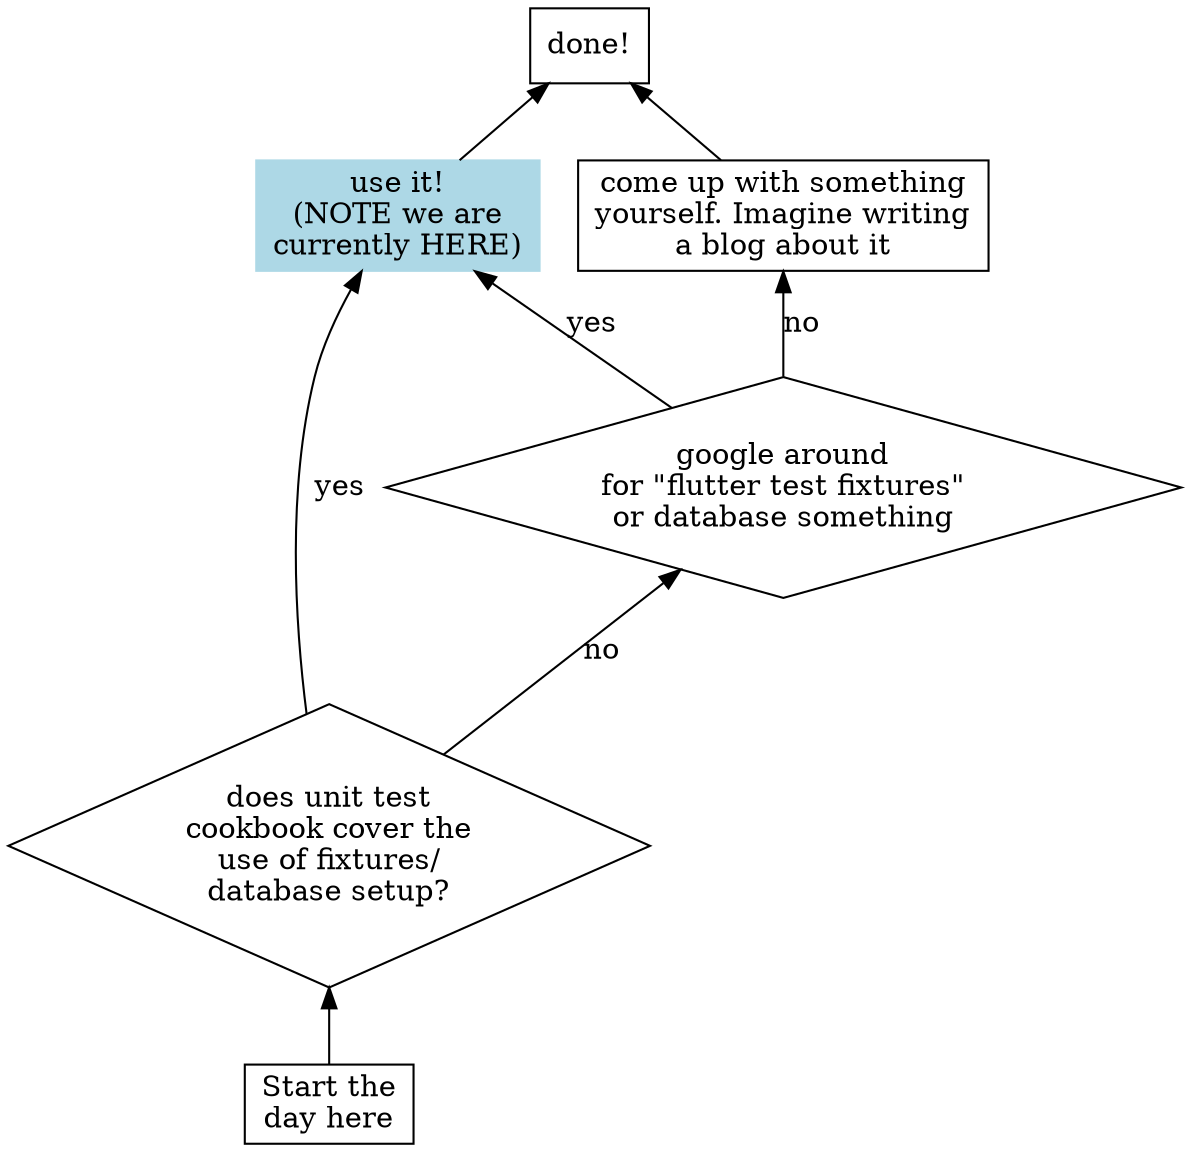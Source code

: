 digraph g {
node [shape=rect];

rankdir=BT;

node_9050 [label="done!"];
node_7050->node_9050;
node_4050->node_9050;


node_7050 [label="use it!
(NOTE we are
currently HERE)" style=filled color="lightBlue"];
node_3942->node_7050 [label="yes"];
node_3838->node_7050 [label="yes"];


node_4050 [label="come up with something
yourself. Imagine writing
a blog about it"];
node_3942->node_4050 [label="no"];


node_3942 [label="google around
for \"flutter test fixtures\"
or database something"
shape=diamond];
node_3838->node_3942 [label="no"];


node_3838 [label="does unit test
cookbook cover the
use of fixtures/
database setup?
" shape=diamond];
node_0010->node_3838;


node_0010 [label="Start the\nday here"];
}

/*
# #born
*/
